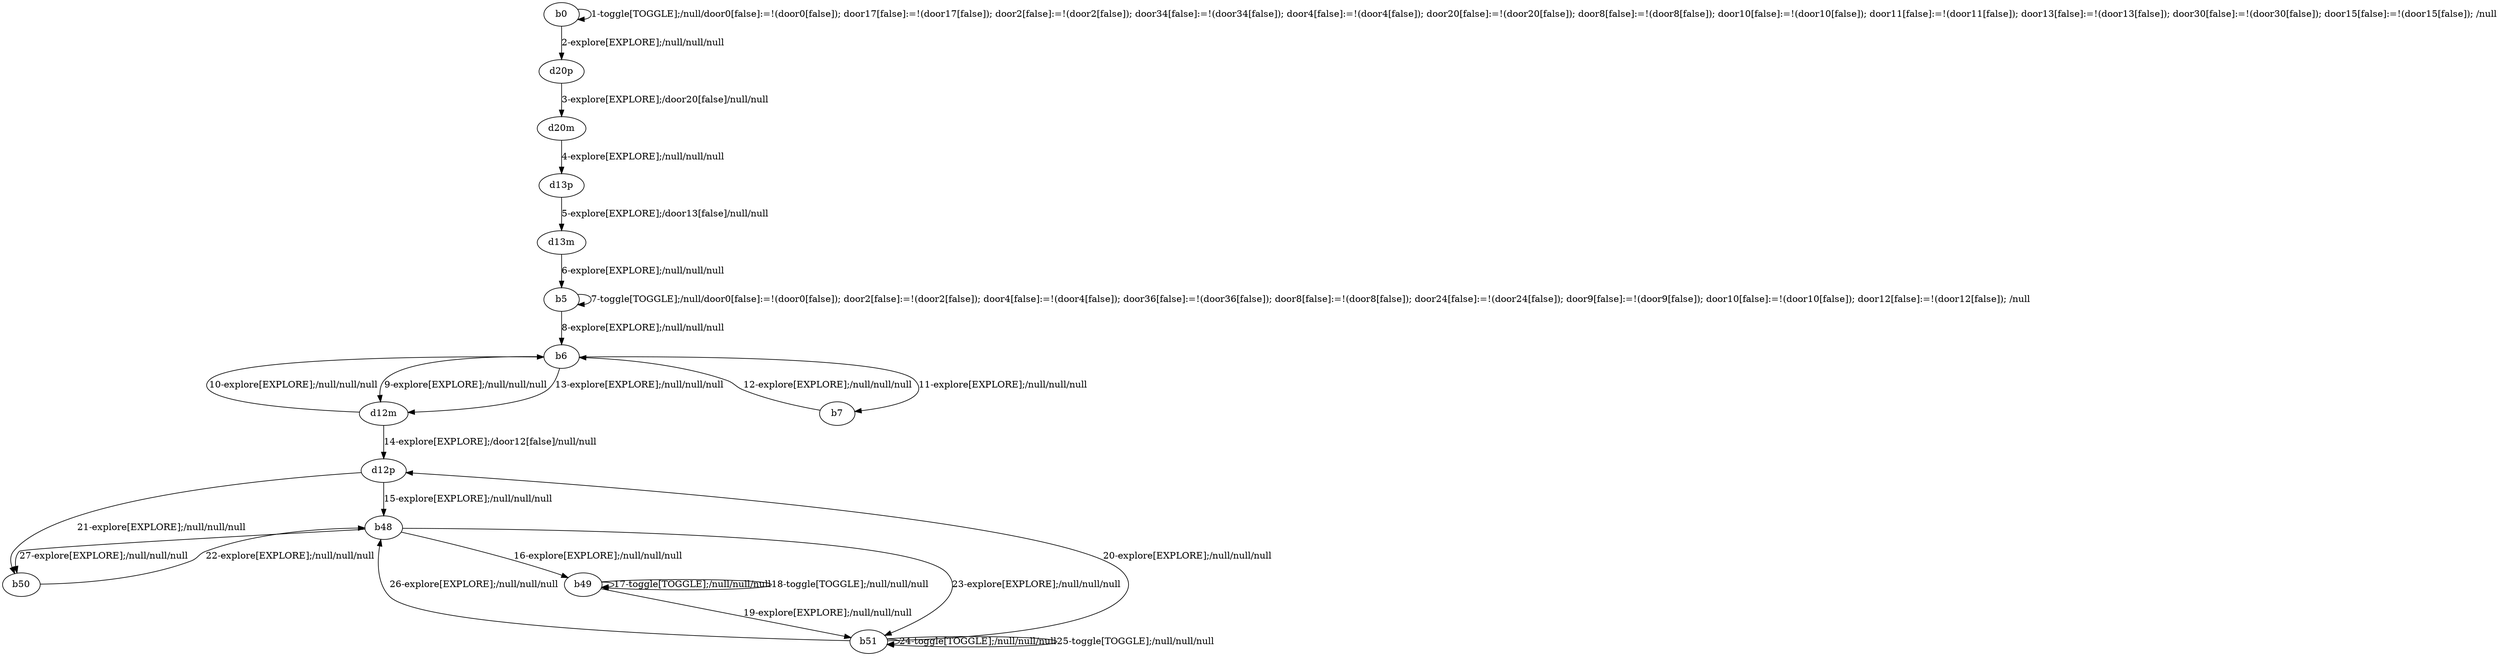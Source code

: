 # Total number of goals covered by this test: 2
# b48 --> b50
# b51 --> b48

digraph g {
"b0" -> "b0" [label = "1-toggle[TOGGLE];/null/door0[false]:=!(door0[false]); door17[false]:=!(door17[false]); door2[false]:=!(door2[false]); door34[false]:=!(door34[false]); door4[false]:=!(door4[false]); door20[false]:=!(door20[false]); door8[false]:=!(door8[false]); door10[false]:=!(door10[false]); door11[false]:=!(door11[false]); door13[false]:=!(door13[false]); door30[false]:=!(door30[false]); door15[false]:=!(door15[false]); /null"];
"b0" -> "d20p" [label = "2-explore[EXPLORE];/null/null/null"];
"d20p" -> "d20m" [label = "3-explore[EXPLORE];/door20[false]/null/null"];
"d20m" -> "d13p" [label = "4-explore[EXPLORE];/null/null/null"];
"d13p" -> "d13m" [label = "5-explore[EXPLORE];/door13[false]/null/null"];
"d13m" -> "b5" [label = "6-explore[EXPLORE];/null/null/null"];
"b5" -> "b5" [label = "7-toggle[TOGGLE];/null/door0[false]:=!(door0[false]); door2[false]:=!(door2[false]); door4[false]:=!(door4[false]); door36[false]:=!(door36[false]); door8[false]:=!(door8[false]); door24[false]:=!(door24[false]); door9[false]:=!(door9[false]); door10[false]:=!(door10[false]); door12[false]:=!(door12[false]); /null"];
"b5" -> "b6" [label = "8-explore[EXPLORE];/null/null/null"];
"b6" -> "d12m" [label = "9-explore[EXPLORE];/null/null/null"];
"d12m" -> "b6" [label = "10-explore[EXPLORE];/null/null/null"];
"b6" -> "b7" [label = "11-explore[EXPLORE];/null/null/null"];
"b7" -> "b6" [label = "12-explore[EXPLORE];/null/null/null"];
"b6" -> "d12m" [label = "13-explore[EXPLORE];/null/null/null"];
"d12m" -> "d12p" [label = "14-explore[EXPLORE];/door12[false]/null/null"];
"d12p" -> "b48" [label = "15-explore[EXPLORE];/null/null/null"];
"b48" -> "b49" [label = "16-explore[EXPLORE];/null/null/null"];
"b49" -> "b49" [label = "17-toggle[TOGGLE];/null/null/null"];
"b49" -> "b49" [label = "18-toggle[TOGGLE];/null/null/null"];
"b49" -> "b51" [label = "19-explore[EXPLORE];/null/null/null"];
"b51" -> "d12p" [label = "20-explore[EXPLORE];/null/null/null"];
"d12p" -> "b50" [label = "21-explore[EXPLORE];/null/null/null"];
"b50" -> "b48" [label = "22-explore[EXPLORE];/null/null/null"];
"b48" -> "b51" [label = "23-explore[EXPLORE];/null/null/null"];
"b51" -> "b51" [label = "24-toggle[TOGGLE];/null/null/null"];
"b51" -> "b51" [label = "25-toggle[TOGGLE];/null/null/null"];
"b51" -> "b48" [label = "26-explore[EXPLORE];/null/null/null"];
"b48" -> "b50" [label = "27-explore[EXPLORE];/null/null/null"];
}